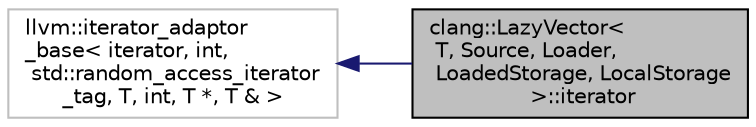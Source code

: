digraph "clang::LazyVector&lt; T, Source, Loader, LoadedStorage, LocalStorage &gt;::iterator"
{
 // LATEX_PDF_SIZE
  bgcolor="transparent";
  edge [fontname="Helvetica",fontsize="10",labelfontname="Helvetica",labelfontsize="10"];
  node [fontname="Helvetica",fontsize="10",shape=record];
  rankdir="LR";
  Node1 [label="clang::LazyVector\<\l T, Source, Loader,\l LoadedStorage, LocalStorage\l \>::iterator",height=0.2,width=0.4,color="black", fillcolor="grey75", style="filled", fontcolor="black",tooltip="Iteration over the elements in the vector."];
  Node2 -> Node1 [dir="back",color="midnightblue",fontsize="10",style="solid",fontname="Helvetica"];
  Node2 [label="llvm::iterator_adaptor\l_base\< iterator, int,\l std::random_access_iterator\l_tag, T, int, T *, T & \>",height=0.2,width=0.4,color="grey75",tooltip=" "];
}
